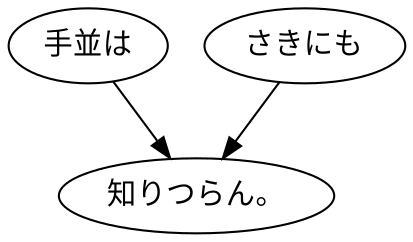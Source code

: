 digraph graph8470 {
	node0 [label="手並は"];
	node1 [label="さきにも"];
	node2 [label="知りつらん。"];
	node0 -> node2;
	node1 -> node2;
}
